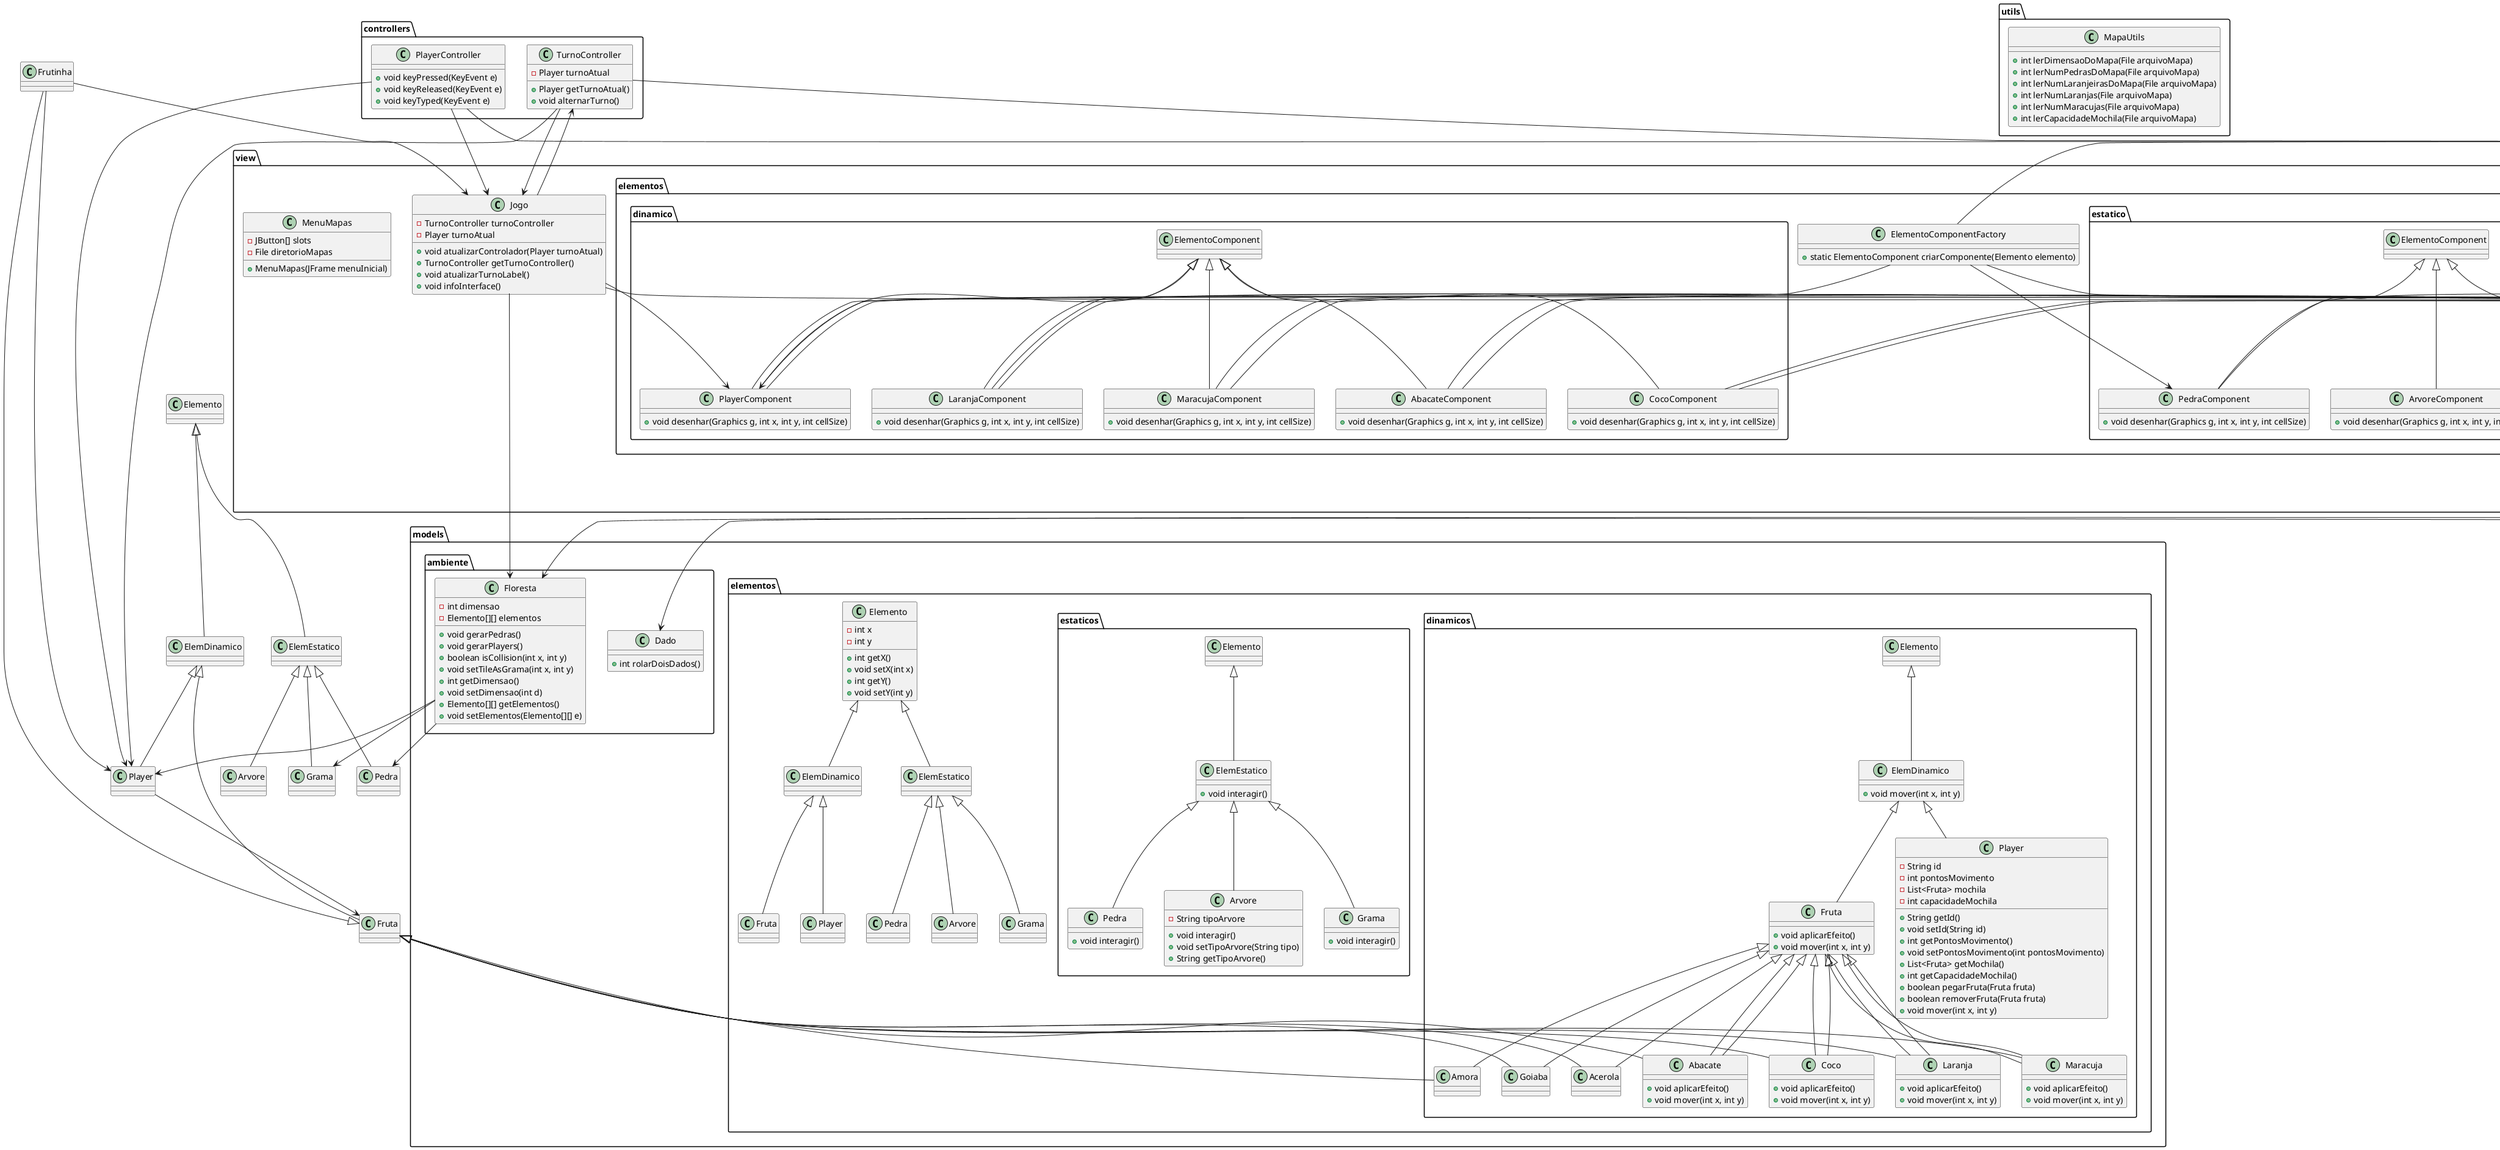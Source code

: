 @startuml Cata_Frutas

package view.ambiente {
    class FlorestaComponent {
        +FlorestaComponent(Floresta floresta, PlayerComponent p1Component, PlayerComponent p2Component)
        +void gerarPedras()
        +void gerarPlayers()
        +boolean isCollision(int x, int y)
        +void setTileAsGrama(int x, int y)
        +int getDimensao()
        +void setDimensao(int d)
        +Elemento[][] getElementos()
        +void setElementos(Elemento[][] e)
        +void aplicarEfeito()
        +void mover(int x, int y)
    }
}

package models.ambiente {
    class Floresta {
        -int dimensao
        -Elemento[][] elementos
        +void gerarPedras()
        +void gerarPlayers()
        +boolean isCollision(int x, int y)
        +void setTileAsGrama(int x, int y)
        +int getDimensao()
        +void setDimensao(int d)
        +Elemento[][] getElementos()
        +void setElementos(Elemento[][] e)
    }

    class Dado {
        +int rolarDoisDados()
    }
}

package models.elementos {
    class Elemento {
        -int x
        -int y
        +int getX()
        +void setX(int x)
        +int getY()
        +void setY(int y)
    }

    Elemento <|-- ElemDinamico
    Elemento <|-- ElemEstatico
    ElemDinamico <|-- Fruta
    ElemDinamico <|-- Player
    ElemEstatico <|-- Grama
    ElemEstatico <|-- Pedra
    ElemEstatico <|-- Arvore
}

package models.elementos.dinamicos {
    class ElemDinamico extends Elemento {
        +void mover(int x, int y)
    }

    class Fruta extends ElemDinamico {
        +void aplicarEfeito()
        +void mover(int x, int y)
    }

    class Player extends ElemDinamico {
        -String id
        -int pontosMovimento
        -List<Fruta> mochila
        -int capacidadeMochila
        +String getId()
        +void setId(String id)
        +int getPontosMovimento()
        +void setPontosMovimento(int pontosMovimento)
        +List<Fruta> getMochila()
        +int getCapacidadeMochila()
        +boolean pegarFruta(Fruta fruta)
        +boolean removerFruta(Fruta fruta)
        +void mover(int x, int y)
    }

    Fruta <|-- Abacate
    Fruta <|-- Coco
    Fruta <|-- Laranja
    Fruta <|-- Maracuja

    class Abacate extends Fruta {
        +void aplicarEfeito()
        +void mover(int x, int y)
    }

    class Acerola extends Fruta {
    }

    class Amora extends Fruta {
    }

    class Coco extends Fruta {
        +void aplicarEfeito()
        +void mover(int x, int y)
    }

    class Goiaba extends Fruta {
    }

    class Laranja extends Fruta {
        +void aplicarEfeito()
        +void mover(int x, int y)
    }

    class Maracuja extends Fruta {
        +void aplicarEfeito()
        +void mover(int x, int y)
    }
}

package models.elementos.estaticos {
    class ElemEstatico extends Elemento {
        +void interagir()
    }

    class Arvore extends ElemEstatico {
        -String tipoArvore
        +void interagir()
        +void setTipoArvore(String tipo)
        +String getTipoArvore()
    }

    class Grama extends ElemEstatico {
        +void interagir()
    }

    class Pedra extends ElemEstatico {
        +void interagir()
    }
}

package view.elementos {
    class ElementoComponent {
        +void desenhar(Graphics g, int x, int y, int cellSize)
    }

    class ElementoComponentFactory {
        +static ElementoComponent criarComponente(Elemento elemento)
    }
}

package view.elementos.dinamico {
    class AbacateComponent extends ElementoComponent {
        +void desenhar(Graphics g, int x, int y, int cellSize)
    }

    class CocoComponent extends ElementoComponent {
        +void desenhar(Graphics g, int x, int y, int cellSize)
    }

    class PlayerComponent extends ElementoComponent {
        +void desenhar(Graphics g, int x, int y, int cellSize)
    }

    class LaranjaComponent extends ElementoComponent {
        +void desenhar(Graphics g, int x, int y, int cellSize)
    }

    class MaracujaComponent extends ElementoComponent {
        +void desenhar(Graphics g, int x, int y, int cellSize)
    }
}

ElementoComponent <|-- AbacateComponent
ElementoComponent <|-- CocoComponent
ElementoComponent <|-- LaranjaComponent
ElementoComponent <|-- MaracujaComponent
ElementoComponent <|-- PlayerComponent

package view.elementos.estatico {
    class GramaComponent extends ElementoComponent {
        +void desenhar(Graphics g, int x, int y, int cellSize)
    }

    class PedraComponent extends ElementoComponent {
        +void desenhar(Graphics g, int x, int y, int cellSize)
    }

    class ArvoreComponent extends ElementoComponent {
        +void desenhar(Graphics g, int x, int y, int cellSize)
    }
}

package view {
    class MenuInicial {
        -JButton buttonIniciarJogo
        -JButton buttonMenuMapas
        -JLabel logoLabel
        +void configFrame()
        +void configUI()
        +void buttonListeners()
    }

    class Jogo {
        -TurnoController turnoController
        -Player turnoAtual
        +void atualizarControlador(Player turnoAtual)
        +TurnoController getTurnoController()
        +void atualizarTurnoLabel()
        +void infoInterface()
    }

    class MenuMapas {
        -JButton[] slots
        -File diretorioMapas
        +MenuMapas(JFrame menuInicial)
    }
}

package controllers {
    class PlayerController {
        +void keyPressed(KeyEvent e)
        +void keyReleased(KeyEvent e)
        +void keyTyped(KeyEvent e)
    }

    class TurnoController {
        -Player turnoAtual
        +Player getTurnoAtual()
        +void alternarTurno()
    }
}

package utils {
    class MapaUtils {
        +int lerDimensaoDoMapa(File arquivoMapa)
        +int lerNumPedrasDoMapa(File arquivoMapa)
        +int lerNumLaranjeirasDoMapa(File arquivoMapa)
        +int lerNumLaranjas(File arquivoMapa)
        +int lerNumMaracujas(File arquivoMapa)
        +int lerCapacidadeMochila(File arquivoMapa)
    }
}


Elemento <|-- ElemDinamico
Elemento <|-- ElemEstatico
ElemDinamico <|-- Fruta
ElemDinamico <|-- Player
ElemEstatico <|-- Arvore
ElemEstatico <|-- Grama
ElemEstatico <|-- Pedra
Fruta <|-- Frutinha
Fruta <|-- Abacate
Fruta <|-- Acerola
Fruta <|-- Amora
Fruta <|-- Coco
Fruta <|-- Goiaba
Fruta <|-- Laranja
Fruta <|-- Maracuja
ElementoComponent <|-- AbacateComponent
ElementoComponent <|-- CocoComponent
ElementoComponent <|-- PlayerComponent
ElementoComponent <|-- LaranjaComponent
ElementoComponent <|-- MaracujaComponent
ElementoComponent <|-- GramaComponent
ElementoComponent <|-- PedraComponent
FlorestaComponent --> Floresta
Floresta --> Player
Floresta --> Pedra
Floresta --> Grama
Frutinha --> Player
Frutinha --> Jogo
Player --> Fruta
PlayerController --> Player
PlayerController --> FlorestaComponent
PlayerController --> Jogo
TurnoController --> Player
TurnoController --> Jogo
TurnoController --> Dado
Jogo --> TurnoController
Jogo --> PlayerComponent
Jogo --> FlorestaComponent
Jogo --> Floresta
ElementoComponentFactory --> ElementoComponent
ElementoComponentFactory --> GramaComponent
ElementoComponentFactory --> PedraComponent
ElementoComponentFactory --> PlayerComponent

@enduml
